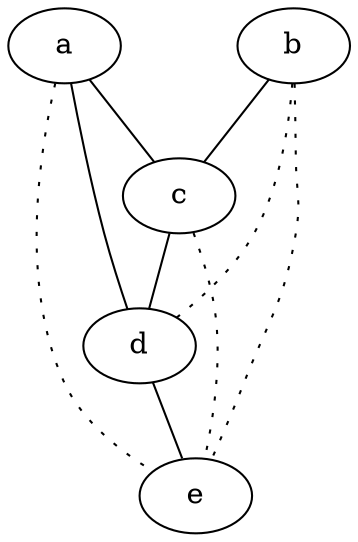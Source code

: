 graph {
a -- c;
a -- d;
a -- e [style=dotted];
b -- c;
b -- d [style=dotted];
b -- e [style=dotted];
c -- d;
c -- e [style=dotted];
d -- e;
}
